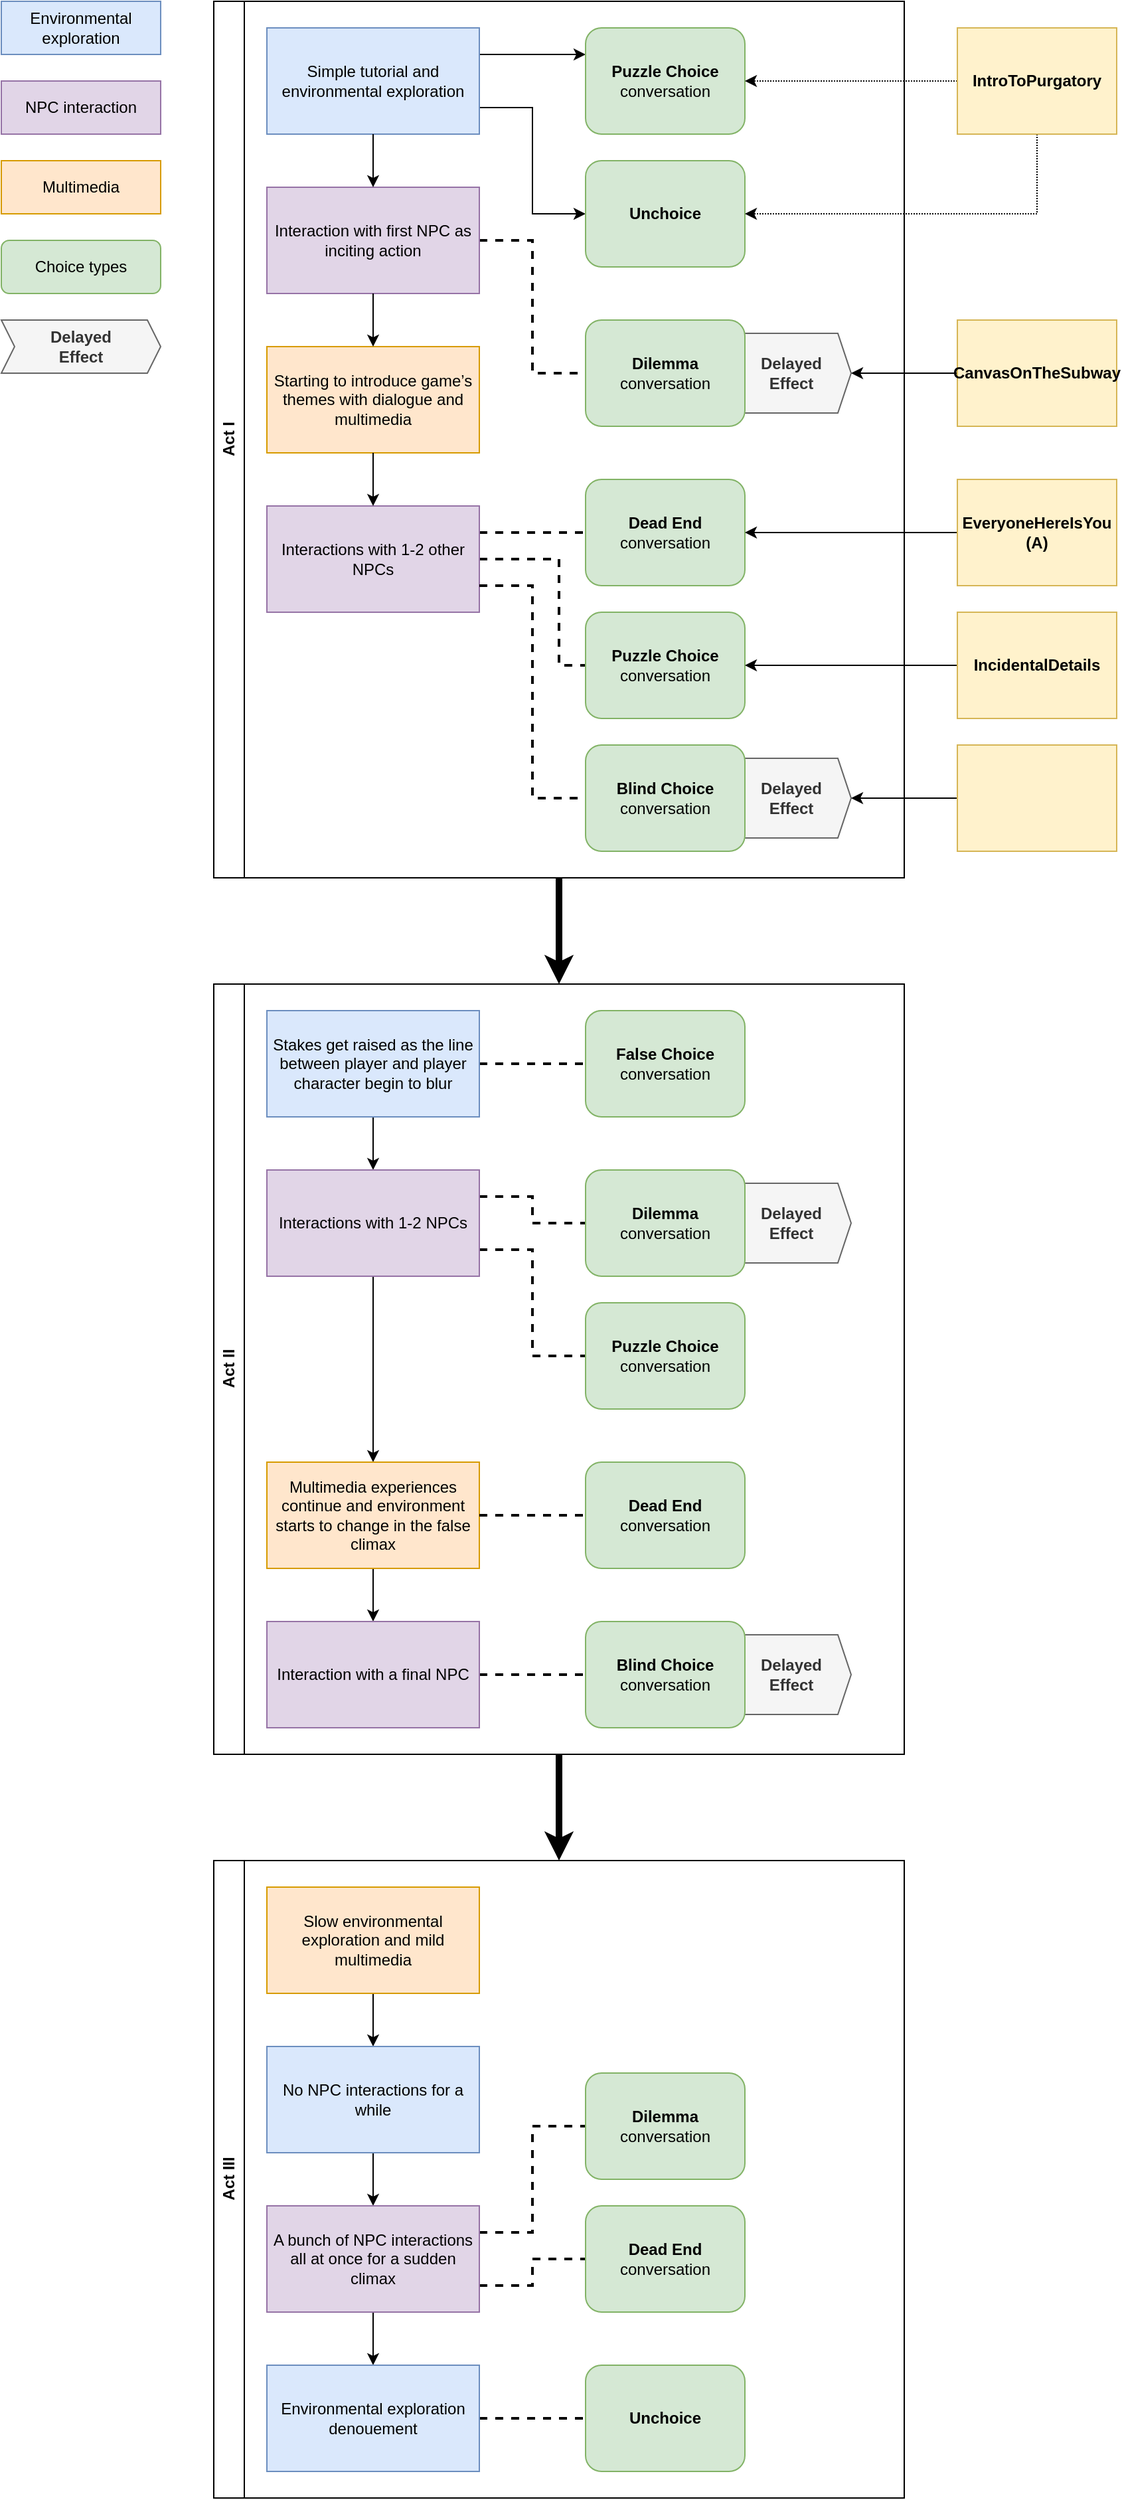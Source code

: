 <mxfile version="20.8.16" type="device"><diagram name="Page-1" id="20LSyL6QQ4ME8NNosVJb"><mxGraphModel dx="1434" dy="956" grid="1" gridSize="10" guides="1" tooltips="1" connect="1" arrows="1" fold="1" page="1" pageScale="1" pageWidth="850" pageHeight="1100" math="0" shadow="0"><root><mxCell id="0"/><mxCell id="1" parent="0"/><mxCell id="ZikLL2L7RajSUhIYfOUC-8" value="Act I" style="swimlane;horizontal=0;whiteSpace=wrap;html=1;" parent="1" vertex="1"><mxGeometry x="200" y="40" width="520" height="660" as="geometry"><mxRectangle x="40" y="40" width="40" height="60" as="alternateBounds"/></mxGeometry></mxCell><mxCell id="ZikLL2L7RajSUhIYfOUC-48" value="&lt;b&gt;Delayed&lt;br&gt;Effect&lt;/b&gt;" style="shape=step;perimeter=stepPerimeter;whiteSpace=wrap;html=1;fixedSize=1;size=10;fillColor=#f5f5f5;fontColor=#333333;strokeColor=#666666;" parent="ZikLL2L7RajSUhIYfOUC-8" vertex="1"><mxGeometry x="390" y="250" width="90" height="60" as="geometry"/></mxCell><mxCell id="sIQgqS5pxMJ5EPuZXMXq-2" style="edgeStyle=orthogonalEdgeStyle;rounded=0;orthogonalLoop=1;jettySize=auto;html=1;exitX=1;exitY=0.25;exitDx=0;exitDy=0;entryX=0;entryY=0.25;entryDx=0;entryDy=0;" parent="ZikLL2L7RajSUhIYfOUC-8" source="ZikLL2L7RajSUhIYfOUC-1" target="ZikLL2L7RajSUhIYfOUC-61" edge="1"><mxGeometry relative="1" as="geometry"/></mxCell><mxCell id="sIQgqS5pxMJ5EPuZXMXq-3" style="edgeStyle=orthogonalEdgeStyle;rounded=0;orthogonalLoop=1;jettySize=auto;html=1;exitX=1;exitY=0.75;exitDx=0;exitDy=0;entryX=0;entryY=0.5;entryDx=0;entryDy=0;" parent="ZikLL2L7RajSUhIYfOUC-8" source="ZikLL2L7RajSUhIYfOUC-1" target="sIQgqS5pxMJ5EPuZXMXq-1" edge="1"><mxGeometry relative="1" as="geometry"/></mxCell><mxCell id="ZikLL2L7RajSUhIYfOUC-1" value="Simple tutorial and environmental exploration" style="rounded=0;whiteSpace=wrap;html=1;fillColor=#dae8fc;strokeColor=#6c8ebf;" parent="ZikLL2L7RajSUhIYfOUC-8" vertex="1"><mxGeometry x="40" y="20" width="160" height="80" as="geometry"/></mxCell><mxCell id="ZikLL2L7RajSUhIYfOUC-42" style="edgeStyle=orthogonalEdgeStyle;rounded=0;orthogonalLoop=1;jettySize=auto;html=1;exitX=1;exitY=0.5;exitDx=0;exitDy=0;entryX=0;entryY=0.5;entryDx=0;entryDy=0;strokeWidth=2;endArrow=none;endFill=0;dashed=1;" parent="ZikLL2L7RajSUhIYfOUC-8" source="ZikLL2L7RajSUhIYfOUC-2" target="ZikLL2L7RajSUhIYfOUC-41" edge="1"><mxGeometry relative="1" as="geometry"/></mxCell><mxCell id="ZikLL2L7RajSUhIYfOUC-2" value="Interaction with first NPC as inciting action" style="rounded=0;whiteSpace=wrap;html=1;fillColor=#e1d5e7;strokeColor=#9673a6;" parent="ZikLL2L7RajSUhIYfOUC-8" vertex="1"><mxGeometry x="40" y="140" width="160" height="80" as="geometry"/></mxCell><mxCell id="ZikLL2L7RajSUhIYfOUC-4" style="edgeStyle=orthogonalEdgeStyle;rounded=0;orthogonalLoop=1;jettySize=auto;html=1;exitX=0.5;exitY=1;exitDx=0;exitDy=0;entryX=0.5;entryY=0;entryDx=0;entryDy=0;" parent="ZikLL2L7RajSUhIYfOUC-8" source="ZikLL2L7RajSUhIYfOUC-1" target="ZikLL2L7RajSUhIYfOUC-2" edge="1"><mxGeometry relative="1" as="geometry"/></mxCell><mxCell id="ZikLL2L7RajSUhIYfOUC-3" value="Starting to introduce game’s themes with dialogue and multimedia" style="rounded=0;whiteSpace=wrap;html=1;fillColor=#ffe6cc;strokeColor=#d79b00;" parent="ZikLL2L7RajSUhIYfOUC-8" vertex="1"><mxGeometry x="40" y="260" width="160" height="80" as="geometry"/></mxCell><mxCell id="ZikLL2L7RajSUhIYfOUC-5" style="edgeStyle=orthogonalEdgeStyle;rounded=0;orthogonalLoop=1;jettySize=auto;html=1;exitX=0.5;exitY=1;exitDx=0;exitDy=0;entryX=0.5;entryY=0;entryDx=0;entryDy=0;" parent="ZikLL2L7RajSUhIYfOUC-8" source="ZikLL2L7RajSUhIYfOUC-2" target="ZikLL2L7RajSUhIYfOUC-3" edge="1"><mxGeometry relative="1" as="geometry"/></mxCell><mxCell id="ZikLL2L7RajSUhIYfOUC-38" style="edgeStyle=orthogonalEdgeStyle;rounded=0;orthogonalLoop=1;jettySize=auto;html=1;exitX=1;exitY=0.25;exitDx=0;exitDy=0;entryX=0;entryY=0.5;entryDx=0;entryDy=0;strokeWidth=2;endArrow=none;endFill=0;dashed=1;" parent="ZikLL2L7RajSUhIYfOUC-8" source="ZikLL2L7RajSUhIYfOUC-6" target="ZikLL2L7RajSUhIYfOUC-36" edge="1"><mxGeometry relative="1" as="geometry"/></mxCell><mxCell id="ZikLL2L7RajSUhIYfOUC-57" style="edgeStyle=orthogonalEdgeStyle;rounded=0;orthogonalLoop=1;jettySize=auto;html=1;exitX=1;exitY=0.5;exitDx=0;exitDy=0;entryX=0;entryY=0.5;entryDx=0;entryDy=0;strokeWidth=2;endArrow=none;endFill=0;dashed=1;" parent="ZikLL2L7RajSUhIYfOUC-8" source="ZikLL2L7RajSUhIYfOUC-6" target="ZikLL2L7RajSUhIYfOUC-56" edge="1"><mxGeometry relative="1" as="geometry"><Array as="points"><mxPoint x="260" y="420"/><mxPoint x="260" y="500"/></Array></mxGeometry></mxCell><mxCell id="ZikLL2L7RajSUhIYfOUC-6" value="Interactions with 1-2 other NPCs" style="rounded=0;whiteSpace=wrap;html=1;fillColor=#e1d5e7;strokeColor=#9673a6;" parent="ZikLL2L7RajSUhIYfOUC-8" vertex="1"><mxGeometry x="40" y="380" width="160" height="80" as="geometry"/></mxCell><mxCell id="ZikLL2L7RajSUhIYfOUC-7" style="edgeStyle=orthogonalEdgeStyle;rounded=0;orthogonalLoop=1;jettySize=auto;html=1;exitX=0.5;exitY=1;exitDx=0;exitDy=0;entryX=0.5;entryY=0;entryDx=0;entryDy=0;" parent="ZikLL2L7RajSUhIYfOUC-8" source="ZikLL2L7RajSUhIYfOUC-3" target="ZikLL2L7RajSUhIYfOUC-6" edge="1"><mxGeometry relative="1" as="geometry"/></mxCell><mxCell id="ZikLL2L7RajSUhIYfOUC-36" value="&lt;b&gt;Dead End&lt;br&gt;&lt;/b&gt;conversation" style="rounded=1;whiteSpace=wrap;html=1;fillColor=#d5e8d4;strokeColor=#82b366;" parent="ZikLL2L7RajSUhIYfOUC-8" vertex="1"><mxGeometry x="280" y="360" width="120" height="80" as="geometry"/></mxCell><mxCell id="ZikLL2L7RajSUhIYfOUC-41" value="&lt;b&gt;Dilemma&lt;br&gt;&lt;/b&gt;conversation" style="rounded=1;whiteSpace=wrap;html=1;fillColor=#d5e8d4;strokeColor=#82b366;" parent="ZikLL2L7RajSUhIYfOUC-8" vertex="1"><mxGeometry x="280" y="240" width="120" height="80" as="geometry"/></mxCell><mxCell id="ZikLL2L7RajSUhIYfOUC-50" value="&lt;b&gt;Delayed&lt;br&gt;Effect&lt;/b&gt;" style="shape=step;perimeter=stepPerimeter;whiteSpace=wrap;html=1;fixedSize=1;size=10;fillColor=#f5f5f5;fontColor=#333333;strokeColor=#666666;" parent="ZikLL2L7RajSUhIYfOUC-8" vertex="1"><mxGeometry x="390" y="570" width="90" height="60" as="geometry"/></mxCell><mxCell id="ZikLL2L7RajSUhIYfOUC-27" value="&lt;b&gt;Blind Choice&lt;br&gt;&lt;/b&gt;conversation" style="rounded=1;whiteSpace=wrap;html=1;fillColor=#d5e8d4;strokeColor=#82b366;" parent="ZikLL2L7RajSUhIYfOUC-8" vertex="1"><mxGeometry x="280" y="560" width="120" height="80" as="geometry"/></mxCell><mxCell id="ZikLL2L7RajSUhIYfOUC-37" style="edgeStyle=orthogonalEdgeStyle;rounded=0;orthogonalLoop=1;jettySize=auto;html=1;exitX=1;exitY=0.75;exitDx=0;exitDy=0;entryX=0;entryY=0.5;entryDx=0;entryDy=0;strokeWidth=2;endArrow=none;endFill=0;dashed=1;" parent="ZikLL2L7RajSUhIYfOUC-8" source="ZikLL2L7RajSUhIYfOUC-6" target="ZikLL2L7RajSUhIYfOUC-27" edge="1"><mxGeometry relative="1" as="geometry"/></mxCell><mxCell id="ZikLL2L7RajSUhIYfOUC-56" value="&lt;b&gt;Puzzle Choice&lt;br&gt;&lt;/b&gt;conversation" style="rounded=1;whiteSpace=wrap;html=1;fillColor=#d5e8d4;strokeColor=#82b366;" parent="ZikLL2L7RajSUhIYfOUC-8" vertex="1"><mxGeometry x="280" y="460" width="120" height="80" as="geometry"/></mxCell><mxCell id="ZikLL2L7RajSUhIYfOUC-61" value="&lt;b style=&quot;border-color: var(--border-color);&quot;&gt;Puzzle Choice&lt;/b&gt;&lt;br style=&quot;border-color: var(--border-color);&quot;&gt;conversation" style="rounded=1;whiteSpace=wrap;html=1;fillColor=#d5e8d4;strokeColor=#82b366;" parent="ZikLL2L7RajSUhIYfOUC-8" vertex="1"><mxGeometry x="280" y="20" width="120" height="80" as="geometry"/></mxCell><mxCell id="sIQgqS5pxMJ5EPuZXMXq-1" value="&lt;b&gt;Unchoice&lt;/b&gt;" style="rounded=1;whiteSpace=wrap;html=1;fillColor=#d5e8d4;strokeColor=#82b366;" parent="ZikLL2L7RajSUhIYfOUC-8" vertex="1"><mxGeometry x="280" y="120" width="120" height="80" as="geometry"/></mxCell><mxCell id="ZikLL2L7RajSUhIYfOUC-25" style="edgeStyle=orthogonalEdgeStyle;rounded=0;orthogonalLoop=1;jettySize=auto;html=1;exitX=0.5;exitY=1;exitDx=0;exitDy=0;entryX=0.5;entryY=0;entryDx=0;entryDy=0;strokeWidth=5;" parent="1" source="ZikLL2L7RajSUhIYfOUC-8" target="ZikLL2L7RajSUhIYfOUC-9" edge="1"><mxGeometry relative="1" as="geometry"/></mxCell><mxCell id="ZikLL2L7RajSUhIYfOUC-26" style="edgeStyle=orthogonalEdgeStyle;rounded=0;orthogonalLoop=1;jettySize=auto;html=1;exitX=0.5;exitY=1;exitDx=0;exitDy=0;entryX=0.5;entryY=0;entryDx=0;entryDy=0;strokeWidth=5;" parent="1" source="ZikLL2L7RajSUhIYfOUC-9" target="ZikLL2L7RajSUhIYfOUC-17" edge="1"><mxGeometry relative="1" as="geometry"/></mxCell><mxCell id="ZikLL2L7RajSUhIYfOUC-9" value="Act II" style="swimlane;horizontal=0;whiteSpace=wrap;html=1;" parent="1" vertex="1"><mxGeometry x="200" y="780" width="520" height="580" as="geometry"><mxRectangle x="40" y="700" width="40" height="60" as="alternateBounds"/></mxGeometry></mxCell><mxCell id="ZikLL2L7RajSUhIYfOUC-54" value="&lt;b&gt;Delayed&lt;br&gt;Effect&lt;/b&gt;" style="shape=step;perimeter=stepPerimeter;whiteSpace=wrap;html=1;fixedSize=1;size=10;fillColor=#f5f5f5;fontColor=#333333;strokeColor=#666666;" parent="ZikLL2L7RajSUhIYfOUC-9" vertex="1"><mxGeometry x="390" y="490" width="90" height="60" as="geometry"/></mxCell><mxCell id="ZikLL2L7RajSUhIYfOUC-14" style="edgeStyle=orthogonalEdgeStyle;rounded=0;orthogonalLoop=1;jettySize=auto;html=1;exitX=0.5;exitY=1;exitDx=0;exitDy=0;" parent="ZikLL2L7RajSUhIYfOUC-9" source="ZikLL2L7RajSUhIYfOUC-10" target="ZikLL2L7RajSUhIYfOUC-11" edge="1"><mxGeometry relative="1" as="geometry"/></mxCell><mxCell id="ZikLL2L7RajSUhIYfOUC-35" style="edgeStyle=orthogonalEdgeStyle;rounded=0;orthogonalLoop=1;jettySize=auto;html=1;exitX=1;exitY=0.5;exitDx=0;exitDy=0;entryX=0;entryY=0.5;entryDx=0;entryDy=0;strokeWidth=2;endArrow=none;endFill=0;dashed=1;" parent="ZikLL2L7RajSUhIYfOUC-9" source="ZikLL2L7RajSUhIYfOUC-10" target="ZikLL2L7RajSUhIYfOUC-34" edge="1"><mxGeometry relative="1" as="geometry"/></mxCell><mxCell id="ZikLL2L7RajSUhIYfOUC-10" value="Stakes get raised as the line between player and player character begin to blur" style="rounded=0;whiteSpace=wrap;html=1;fillColor=#dae8fc;strokeColor=#6c8ebf;" parent="ZikLL2L7RajSUhIYfOUC-9" vertex="1"><mxGeometry x="40" y="20" width="160" height="80" as="geometry"/></mxCell><mxCell id="ZikLL2L7RajSUhIYfOUC-15" style="edgeStyle=orthogonalEdgeStyle;rounded=0;orthogonalLoop=1;jettySize=auto;html=1;exitX=0.5;exitY=1;exitDx=0;exitDy=0;entryX=0.5;entryY=0;entryDx=0;entryDy=0;" parent="ZikLL2L7RajSUhIYfOUC-9" source="ZikLL2L7RajSUhIYfOUC-11" target="ZikLL2L7RajSUhIYfOUC-12" edge="1"><mxGeometry relative="1" as="geometry"/></mxCell><mxCell id="ZikLL2L7RajSUhIYfOUC-59" style="edgeStyle=orthogonalEdgeStyle;rounded=0;orthogonalLoop=1;jettySize=auto;html=1;exitX=1;exitY=0.25;exitDx=0;exitDy=0;entryX=0;entryY=0.5;entryDx=0;entryDy=0;strokeWidth=2;endArrow=none;endFill=0;dashed=1;" parent="ZikLL2L7RajSUhIYfOUC-9" source="ZikLL2L7RajSUhIYfOUC-11" target="ZikLL2L7RajSUhIYfOUC-43" edge="1"><mxGeometry relative="1" as="geometry"/></mxCell><mxCell id="ZikLL2L7RajSUhIYfOUC-60" style="edgeStyle=orthogonalEdgeStyle;rounded=0;orthogonalLoop=1;jettySize=auto;html=1;exitX=1;exitY=0.75;exitDx=0;exitDy=0;entryX=0;entryY=0.5;entryDx=0;entryDy=0;strokeWidth=2;endArrow=none;endFill=0;dashed=1;" parent="ZikLL2L7RajSUhIYfOUC-9" source="ZikLL2L7RajSUhIYfOUC-11" target="ZikLL2L7RajSUhIYfOUC-58" edge="1"><mxGeometry relative="1" as="geometry"/></mxCell><mxCell id="ZikLL2L7RajSUhIYfOUC-11" value="Interactions with 1-2 NPCs" style="rounded=0;whiteSpace=wrap;html=1;fillColor=#e1d5e7;strokeColor=#9673a6;" parent="ZikLL2L7RajSUhIYfOUC-9" vertex="1"><mxGeometry x="40" y="140" width="160" height="80" as="geometry"/></mxCell><mxCell id="ZikLL2L7RajSUhIYfOUC-16" style="edgeStyle=orthogonalEdgeStyle;rounded=0;orthogonalLoop=1;jettySize=auto;html=1;exitX=0.5;exitY=1;exitDx=0;exitDy=0;entryX=0.5;entryY=0;entryDx=0;entryDy=0;" parent="ZikLL2L7RajSUhIYfOUC-9" source="ZikLL2L7RajSUhIYfOUC-12" target="ZikLL2L7RajSUhIYfOUC-13" edge="1"><mxGeometry relative="1" as="geometry"/></mxCell><mxCell id="ZikLL2L7RajSUhIYfOUC-12" value="Multimedia experiences continue and environment starts to change in the false climax" style="rounded=0;whiteSpace=wrap;html=1;fillColor=#ffe6cc;strokeColor=#d79b00;" parent="ZikLL2L7RajSUhIYfOUC-9" vertex="1"><mxGeometry x="40" y="360" width="160" height="80" as="geometry"/></mxCell><mxCell id="ZikLL2L7RajSUhIYfOUC-40" style="edgeStyle=orthogonalEdgeStyle;rounded=0;orthogonalLoop=1;jettySize=auto;html=1;exitX=1;exitY=0.5;exitDx=0;exitDy=0;entryX=0;entryY=0.5;entryDx=0;entryDy=0;strokeWidth=2;endArrow=none;endFill=0;dashed=1;" parent="ZikLL2L7RajSUhIYfOUC-9" source="ZikLL2L7RajSUhIYfOUC-13" target="ZikLL2L7RajSUhIYfOUC-39" edge="1"><mxGeometry relative="1" as="geometry"/></mxCell><mxCell id="ZikLL2L7RajSUhIYfOUC-13" value="Interaction with a final NPC" style="rounded=0;whiteSpace=wrap;html=1;fillColor=#e1d5e7;strokeColor=#9673a6;" parent="ZikLL2L7RajSUhIYfOUC-9" vertex="1"><mxGeometry x="40" y="480" width="160" height="80" as="geometry"/></mxCell><mxCell id="ZikLL2L7RajSUhIYfOUC-34" value="&lt;b&gt;False Choice&lt;br&gt;&lt;/b&gt;conversation" style="rounded=1;whiteSpace=wrap;html=1;fillColor=#d5e8d4;strokeColor=#82b366;" parent="ZikLL2L7RajSUhIYfOUC-9" vertex="1"><mxGeometry x="280" y="20" width="120" height="80" as="geometry"/></mxCell><mxCell id="ZikLL2L7RajSUhIYfOUC-39" value="&lt;b&gt;Blind Choice&lt;br&gt;&lt;/b&gt;conversation" style="rounded=1;whiteSpace=wrap;html=1;fillColor=#d5e8d4;strokeColor=#82b366;" parent="ZikLL2L7RajSUhIYfOUC-9" vertex="1"><mxGeometry x="280" y="480" width="120" height="80" as="geometry"/></mxCell><mxCell id="ZikLL2L7RajSUhIYfOUC-53" value="&lt;b&gt;Delayed&lt;br&gt;Effect&lt;/b&gt;" style="shape=step;perimeter=stepPerimeter;whiteSpace=wrap;html=1;fixedSize=1;size=10;fillColor=#f5f5f5;fontColor=#333333;strokeColor=#666666;" parent="ZikLL2L7RajSUhIYfOUC-9" vertex="1"><mxGeometry x="390" y="150" width="90" height="60" as="geometry"/></mxCell><mxCell id="ZikLL2L7RajSUhIYfOUC-43" value="&lt;b&gt;Dilemma&lt;br&gt;&lt;/b&gt;conversation" style="rounded=1;whiteSpace=wrap;html=1;fillColor=#d5e8d4;strokeColor=#82b366;" parent="ZikLL2L7RajSUhIYfOUC-9" vertex="1"><mxGeometry x="280" y="140" width="120" height="80" as="geometry"/></mxCell><mxCell id="ZikLL2L7RajSUhIYfOUC-29" value="&lt;b&gt;Dead End&lt;br&gt;&lt;/b&gt;conversation" style="rounded=1;whiteSpace=wrap;html=1;fillColor=#d5e8d4;strokeColor=#82b366;" parent="ZikLL2L7RajSUhIYfOUC-9" vertex="1"><mxGeometry x="280" y="360" width="120" height="80" as="geometry"/></mxCell><mxCell id="ZikLL2L7RajSUhIYfOUC-31" style="edgeStyle=orthogonalEdgeStyle;rounded=0;orthogonalLoop=1;jettySize=auto;html=1;exitX=1;exitY=0.5;exitDx=0;exitDy=0;entryX=0;entryY=0.5;entryDx=0;entryDy=0;strokeWidth=2;endArrow=none;endFill=0;dashed=1;" parent="ZikLL2L7RajSUhIYfOUC-9" source="ZikLL2L7RajSUhIYfOUC-12" target="ZikLL2L7RajSUhIYfOUC-29" edge="1"><mxGeometry relative="1" as="geometry"/></mxCell><mxCell id="ZikLL2L7RajSUhIYfOUC-58" value="&lt;b&gt;Puzzle Choice&lt;br&gt;&lt;/b&gt;conversation" style="rounded=1;whiteSpace=wrap;html=1;fillColor=#d5e8d4;strokeColor=#82b366;" parent="ZikLL2L7RajSUhIYfOUC-9" vertex="1"><mxGeometry x="280" y="240" width="120" height="80" as="geometry"/></mxCell><mxCell id="ZikLL2L7RajSUhIYfOUC-17" value="Act III" style="swimlane;horizontal=0;whiteSpace=wrap;html=1;" parent="1" vertex="1"><mxGeometry x="200" y="1440" width="520" height="480" as="geometry"><mxRectangle x="40" y="1360" width="40" height="60" as="alternateBounds"/></mxGeometry></mxCell><mxCell id="ZikLL2L7RajSUhIYfOUC-22" style="edgeStyle=orthogonalEdgeStyle;rounded=0;orthogonalLoop=1;jettySize=auto;html=1;exitX=0.5;exitY=1;exitDx=0;exitDy=0;entryX=0.5;entryY=0;entryDx=0;entryDy=0;" parent="ZikLL2L7RajSUhIYfOUC-17" source="ZikLL2L7RajSUhIYfOUC-18" target="ZikLL2L7RajSUhIYfOUC-19" edge="1"><mxGeometry relative="1" as="geometry"/></mxCell><mxCell id="ZikLL2L7RajSUhIYfOUC-18" value="Slow environmental exploration and mild multimedia" style="rounded=0;whiteSpace=wrap;html=1;fillColor=#ffe6cc;strokeColor=#d79b00;" parent="ZikLL2L7RajSUhIYfOUC-17" vertex="1"><mxGeometry x="40" y="20" width="160" height="80" as="geometry"/></mxCell><mxCell id="ZikLL2L7RajSUhIYfOUC-23" style="edgeStyle=orthogonalEdgeStyle;rounded=0;orthogonalLoop=1;jettySize=auto;html=1;exitX=0.5;exitY=1;exitDx=0;exitDy=0;entryX=0.5;entryY=0;entryDx=0;entryDy=0;" parent="ZikLL2L7RajSUhIYfOUC-17" source="ZikLL2L7RajSUhIYfOUC-19" target="ZikLL2L7RajSUhIYfOUC-20" edge="1"><mxGeometry relative="1" as="geometry"/></mxCell><mxCell id="ZikLL2L7RajSUhIYfOUC-19" value="No NPC interactions for a while" style="rounded=0;whiteSpace=wrap;html=1;fillColor=#dae8fc;strokeColor=#6c8ebf;" parent="ZikLL2L7RajSUhIYfOUC-17" vertex="1"><mxGeometry x="40" y="140" width="160" height="80" as="geometry"/></mxCell><mxCell id="ZikLL2L7RajSUhIYfOUC-24" style="edgeStyle=orthogonalEdgeStyle;rounded=0;orthogonalLoop=1;jettySize=auto;html=1;exitX=0.5;exitY=1;exitDx=0;exitDy=0;entryX=0.5;entryY=0;entryDx=0;entryDy=0;" parent="ZikLL2L7RajSUhIYfOUC-17" source="ZikLL2L7RajSUhIYfOUC-20" target="ZikLL2L7RajSUhIYfOUC-21" edge="1"><mxGeometry relative="1" as="geometry"/></mxCell><mxCell id="ZikLL2L7RajSUhIYfOUC-46" style="edgeStyle=orthogonalEdgeStyle;rounded=0;orthogonalLoop=1;jettySize=auto;html=1;exitX=1;exitY=0.25;exitDx=0;exitDy=0;entryX=0;entryY=0.5;entryDx=0;entryDy=0;strokeWidth=2;endArrow=none;endFill=0;dashed=1;" parent="ZikLL2L7RajSUhIYfOUC-17" source="ZikLL2L7RajSUhIYfOUC-20" target="ZikLL2L7RajSUhIYfOUC-45" edge="1"><mxGeometry relative="1" as="geometry"/></mxCell><mxCell id="ZikLL2L7RajSUhIYfOUC-47" style="edgeStyle=orthogonalEdgeStyle;rounded=0;orthogonalLoop=1;jettySize=auto;html=1;exitX=1;exitY=0.75;exitDx=0;exitDy=0;entryX=0;entryY=0.5;entryDx=0;entryDy=0;strokeWidth=2;endArrow=none;endFill=0;dashed=1;" parent="ZikLL2L7RajSUhIYfOUC-17" source="ZikLL2L7RajSUhIYfOUC-20" target="ZikLL2L7RajSUhIYfOUC-32" edge="1"><mxGeometry relative="1" as="geometry"/></mxCell><mxCell id="ZikLL2L7RajSUhIYfOUC-20" value="A bunch of NPC interactions all at once for a sudden climax" style="rounded=0;whiteSpace=wrap;html=1;fillColor=#e1d5e7;strokeColor=#9673a6;" parent="ZikLL2L7RajSUhIYfOUC-17" vertex="1"><mxGeometry x="40" y="260" width="160" height="80" as="geometry"/></mxCell><mxCell id="ZikLL2L7RajSUhIYfOUC-64" style="edgeStyle=orthogonalEdgeStyle;rounded=0;orthogonalLoop=1;jettySize=auto;html=1;exitX=1;exitY=0.5;exitDx=0;exitDy=0;entryX=0;entryY=0.5;entryDx=0;entryDy=0;strokeWidth=2;endArrow=none;endFill=0;dashed=1;" parent="ZikLL2L7RajSUhIYfOUC-17" source="ZikLL2L7RajSUhIYfOUC-21" target="ZikLL2L7RajSUhIYfOUC-63" edge="1"><mxGeometry relative="1" as="geometry"/></mxCell><mxCell id="ZikLL2L7RajSUhIYfOUC-21" value="Environmental exploration denouement" style="rounded=0;whiteSpace=wrap;html=1;fillColor=#dae8fc;strokeColor=#6c8ebf;" parent="ZikLL2L7RajSUhIYfOUC-17" vertex="1"><mxGeometry x="40" y="380" width="160" height="80" as="geometry"/></mxCell><mxCell id="ZikLL2L7RajSUhIYfOUC-45" value="&lt;b&gt;Dilemma&lt;br&gt;&lt;/b&gt;conversation" style="rounded=1;whiteSpace=wrap;html=1;fillColor=#d5e8d4;strokeColor=#82b366;" parent="ZikLL2L7RajSUhIYfOUC-17" vertex="1"><mxGeometry x="280" y="160" width="120" height="80" as="geometry"/></mxCell><mxCell id="ZikLL2L7RajSUhIYfOUC-32" value="&lt;b&gt;Dead End&lt;br&gt;&lt;/b&gt;conversation" style="rounded=1;whiteSpace=wrap;html=1;fillColor=#d5e8d4;strokeColor=#82b366;" parent="ZikLL2L7RajSUhIYfOUC-17" vertex="1"><mxGeometry x="280" y="260" width="120" height="80" as="geometry"/></mxCell><mxCell id="ZikLL2L7RajSUhIYfOUC-63" value="&lt;b&gt;Unchoice&lt;/b&gt;" style="rounded=1;whiteSpace=wrap;html=1;fillColor=#d5e8d4;strokeColor=#82b366;" parent="ZikLL2L7RajSUhIYfOUC-17" vertex="1"><mxGeometry x="280" y="380" width="120" height="80" as="geometry"/></mxCell><mxCell id="ZikLL2L7RajSUhIYfOUC-65" value="Environmental exploration" style="rounded=0;whiteSpace=wrap;html=1;fillColor=#dae8fc;strokeColor=#6c8ebf;" parent="1" vertex="1"><mxGeometry x="40" y="40" width="120" height="40" as="geometry"/></mxCell><mxCell id="ZikLL2L7RajSUhIYfOUC-66" value="NPC interaction" style="rounded=0;whiteSpace=wrap;html=1;fillColor=#e1d5e7;strokeColor=#9673a6;" parent="1" vertex="1"><mxGeometry x="40" y="100" width="120" height="40" as="geometry"/></mxCell><mxCell id="ZikLL2L7RajSUhIYfOUC-67" value="Multimedia" style="rounded=0;whiteSpace=wrap;html=1;fillColor=#ffe6cc;strokeColor=#d79b00;" parent="1" vertex="1"><mxGeometry x="40" y="160" width="120" height="40" as="geometry"/></mxCell><mxCell id="ZikLL2L7RajSUhIYfOUC-68" value="Choice types" style="rounded=1;whiteSpace=wrap;html=1;fillColor=#d5e8d4;strokeColor=#82b366;" parent="1" vertex="1"><mxGeometry x="40" y="220" width="120" height="40" as="geometry"/></mxCell><mxCell id="ZikLL2L7RajSUhIYfOUC-69" value="&lt;b&gt;Delayed&lt;br&gt;Effect&lt;/b&gt;" style="shape=step;perimeter=stepPerimeter;whiteSpace=wrap;html=1;fixedSize=1;size=10;fillColor=#f5f5f5;fontColor=#333333;strokeColor=#666666;" parent="1" vertex="1"><mxGeometry x="40" y="280" width="120" height="40" as="geometry"/></mxCell><mxCell id="1lJCk12QQd_xqBQTzLWj-2" style="edgeStyle=orthogonalEdgeStyle;rounded=0;orthogonalLoop=1;jettySize=auto;html=1;exitX=0;exitY=0.5;exitDx=0;exitDy=0;entryX=1;entryY=0.5;entryDx=0;entryDy=0;dashed=1;dashPattern=1 1;" parent="1" source="1lJCk12QQd_xqBQTzLWj-1" target="ZikLL2L7RajSUhIYfOUC-61" edge="1"><mxGeometry relative="1" as="geometry"/></mxCell><mxCell id="1lJCk12QQd_xqBQTzLWj-3" style="edgeStyle=orthogonalEdgeStyle;rounded=0;orthogonalLoop=1;jettySize=auto;html=1;exitX=0.5;exitY=1;exitDx=0;exitDy=0;entryX=1;entryY=0.5;entryDx=0;entryDy=0;dashed=1;dashPattern=1 1;" parent="1" source="1lJCk12QQd_xqBQTzLWj-1" target="sIQgqS5pxMJ5EPuZXMXq-1" edge="1"><mxGeometry relative="1" as="geometry"/></mxCell><mxCell id="1lJCk12QQd_xqBQTzLWj-1" value="&lt;b&gt;IntroToPurgatory&lt;/b&gt;" style="rounded=0;whiteSpace=wrap;html=1;fillColor=#fff2cc;strokeColor=#d6b656;" parent="1" vertex="1"><mxGeometry x="760" y="60" width="120" height="80" as="geometry"/></mxCell><mxCell id="W5s9xSIYE6x-6giHfC1z-3" style="edgeStyle=orthogonalEdgeStyle;rounded=0;orthogonalLoop=1;jettySize=auto;html=1;exitX=0;exitY=0.5;exitDx=0;exitDy=0;entryX=1;entryY=0.5;entryDx=0;entryDy=0;" parent="1" source="W5s9xSIYE6x-6giHfC1z-1" target="ZikLL2L7RajSUhIYfOUC-48" edge="1"><mxGeometry relative="1" as="geometry"/></mxCell><mxCell id="W5s9xSIYE6x-6giHfC1z-1" value="&lt;b&gt;CanvasOnTheSubway&lt;/b&gt;" style="rounded=0;whiteSpace=wrap;html=1;fillColor=#fff2cc;strokeColor=#d6b656;" parent="1" vertex="1"><mxGeometry x="760" y="280" width="120" height="80" as="geometry"/></mxCell><mxCell id="W5s9xSIYE6x-6giHfC1z-4" style="edgeStyle=orthogonalEdgeStyle;rounded=0;orthogonalLoop=1;jettySize=auto;html=1;exitX=0;exitY=0.5;exitDx=0;exitDy=0;entryX=1;entryY=0.5;entryDx=0;entryDy=0;" parent="1" source="W5s9xSIYE6x-6giHfC1z-2" target="ZikLL2L7RajSUhIYfOUC-36" edge="1"><mxGeometry relative="1" as="geometry"/></mxCell><mxCell id="W5s9xSIYE6x-6giHfC1z-2" value="EveryoneHereIsYou (A)" style="rounded=0;whiteSpace=wrap;html=1;fillColor=#fff2cc;strokeColor=#d6b656;fontStyle=1" parent="1" vertex="1"><mxGeometry x="760" y="400" width="120" height="80" as="geometry"/></mxCell><mxCell id="W5s9xSIYE6x-6giHfC1z-8" style="edgeStyle=orthogonalEdgeStyle;rounded=0;orthogonalLoop=1;jettySize=auto;html=1;exitX=0;exitY=0.5;exitDx=0;exitDy=0;entryX=1;entryY=0.5;entryDx=0;entryDy=0;" parent="1" source="W5s9xSIYE6x-6giHfC1z-5" target="ZikLL2L7RajSUhIYfOUC-50" edge="1"><mxGeometry relative="1" as="geometry"/></mxCell><mxCell id="W5s9xSIYE6x-6giHfC1z-5" value="" style="rounded=0;whiteSpace=wrap;html=1;fillColor=#fff2cc;strokeColor=#d6b656;" parent="1" vertex="1"><mxGeometry x="760" y="600" width="120" height="80" as="geometry"/></mxCell><mxCell id="W5s9xSIYE6x-6giHfC1z-7" style="edgeStyle=orthogonalEdgeStyle;rounded=0;orthogonalLoop=1;jettySize=auto;html=1;exitX=0;exitY=0.5;exitDx=0;exitDy=0;entryX=1;entryY=0.5;entryDx=0;entryDy=0;" parent="1" source="W5s9xSIYE6x-6giHfC1z-6" target="ZikLL2L7RajSUhIYfOUC-56" edge="1"><mxGeometry relative="1" as="geometry"/></mxCell><mxCell id="W5s9xSIYE6x-6giHfC1z-6" value="&lt;b&gt;IncidentalDetails&lt;/b&gt;" style="rounded=0;whiteSpace=wrap;html=1;fillColor=#fff2cc;strokeColor=#d6b656;" parent="1" vertex="1"><mxGeometry x="760" y="500" width="120" height="80" as="geometry"/></mxCell></root></mxGraphModel></diagram></mxfile>